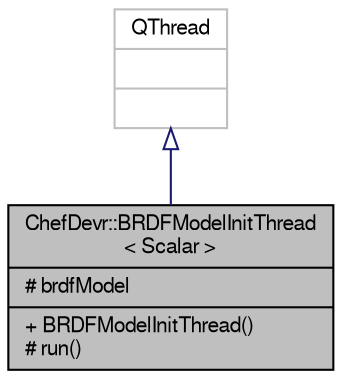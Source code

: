 digraph "ChefDevr::BRDFModelInitThread&lt; Scalar &gt;"
{
 // LATEX_PDF_SIZE
  edge [fontname="FreeSans",fontsize="10",labelfontname="FreeSans",labelfontsize="10"];
  node [fontname="FreeSans",fontsize="10",shape=record];
  Node2 [label="{ChefDevr::BRDFModelInitThread\l\< Scalar \>\n|# brdfModel\l|+ BRDFModelInitThread()\l# run()\l}",height=0.2,width=0.4,color="black", fillcolor="grey75", style="filled", fontcolor="black",tooltip=" "];
  Node3 -> Node2 [dir="back",color="midnightblue",fontsize="10",style="solid",arrowtail="onormal",fontname="FreeSans"];
  Node3 [label="{QThread\n||}",height=0.2,width=0.4,color="grey75", fillcolor="white", style="filled",tooltip=" "];
}
